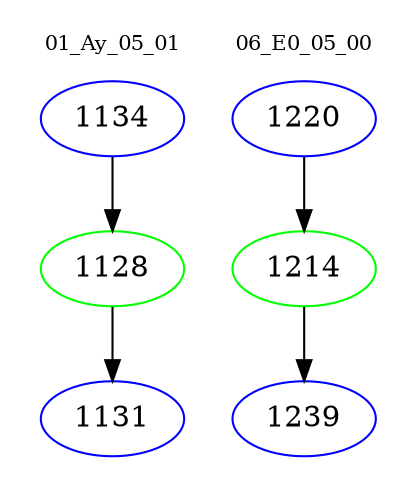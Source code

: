 digraph{
subgraph cluster_0 {
color = white
label = "01_Ay_05_01";
fontsize=10;
T0_1134 [label="1134", color="blue"]
T0_1134 -> T0_1128 [color="black"]
T0_1128 [label="1128", color="green"]
T0_1128 -> T0_1131 [color="black"]
T0_1131 [label="1131", color="blue"]
}
subgraph cluster_1 {
color = white
label = "06_E0_05_00";
fontsize=10;
T1_1220 [label="1220", color="blue"]
T1_1220 -> T1_1214 [color="black"]
T1_1214 [label="1214", color="green"]
T1_1214 -> T1_1239 [color="black"]
T1_1239 [label="1239", color="blue"]
}
}
